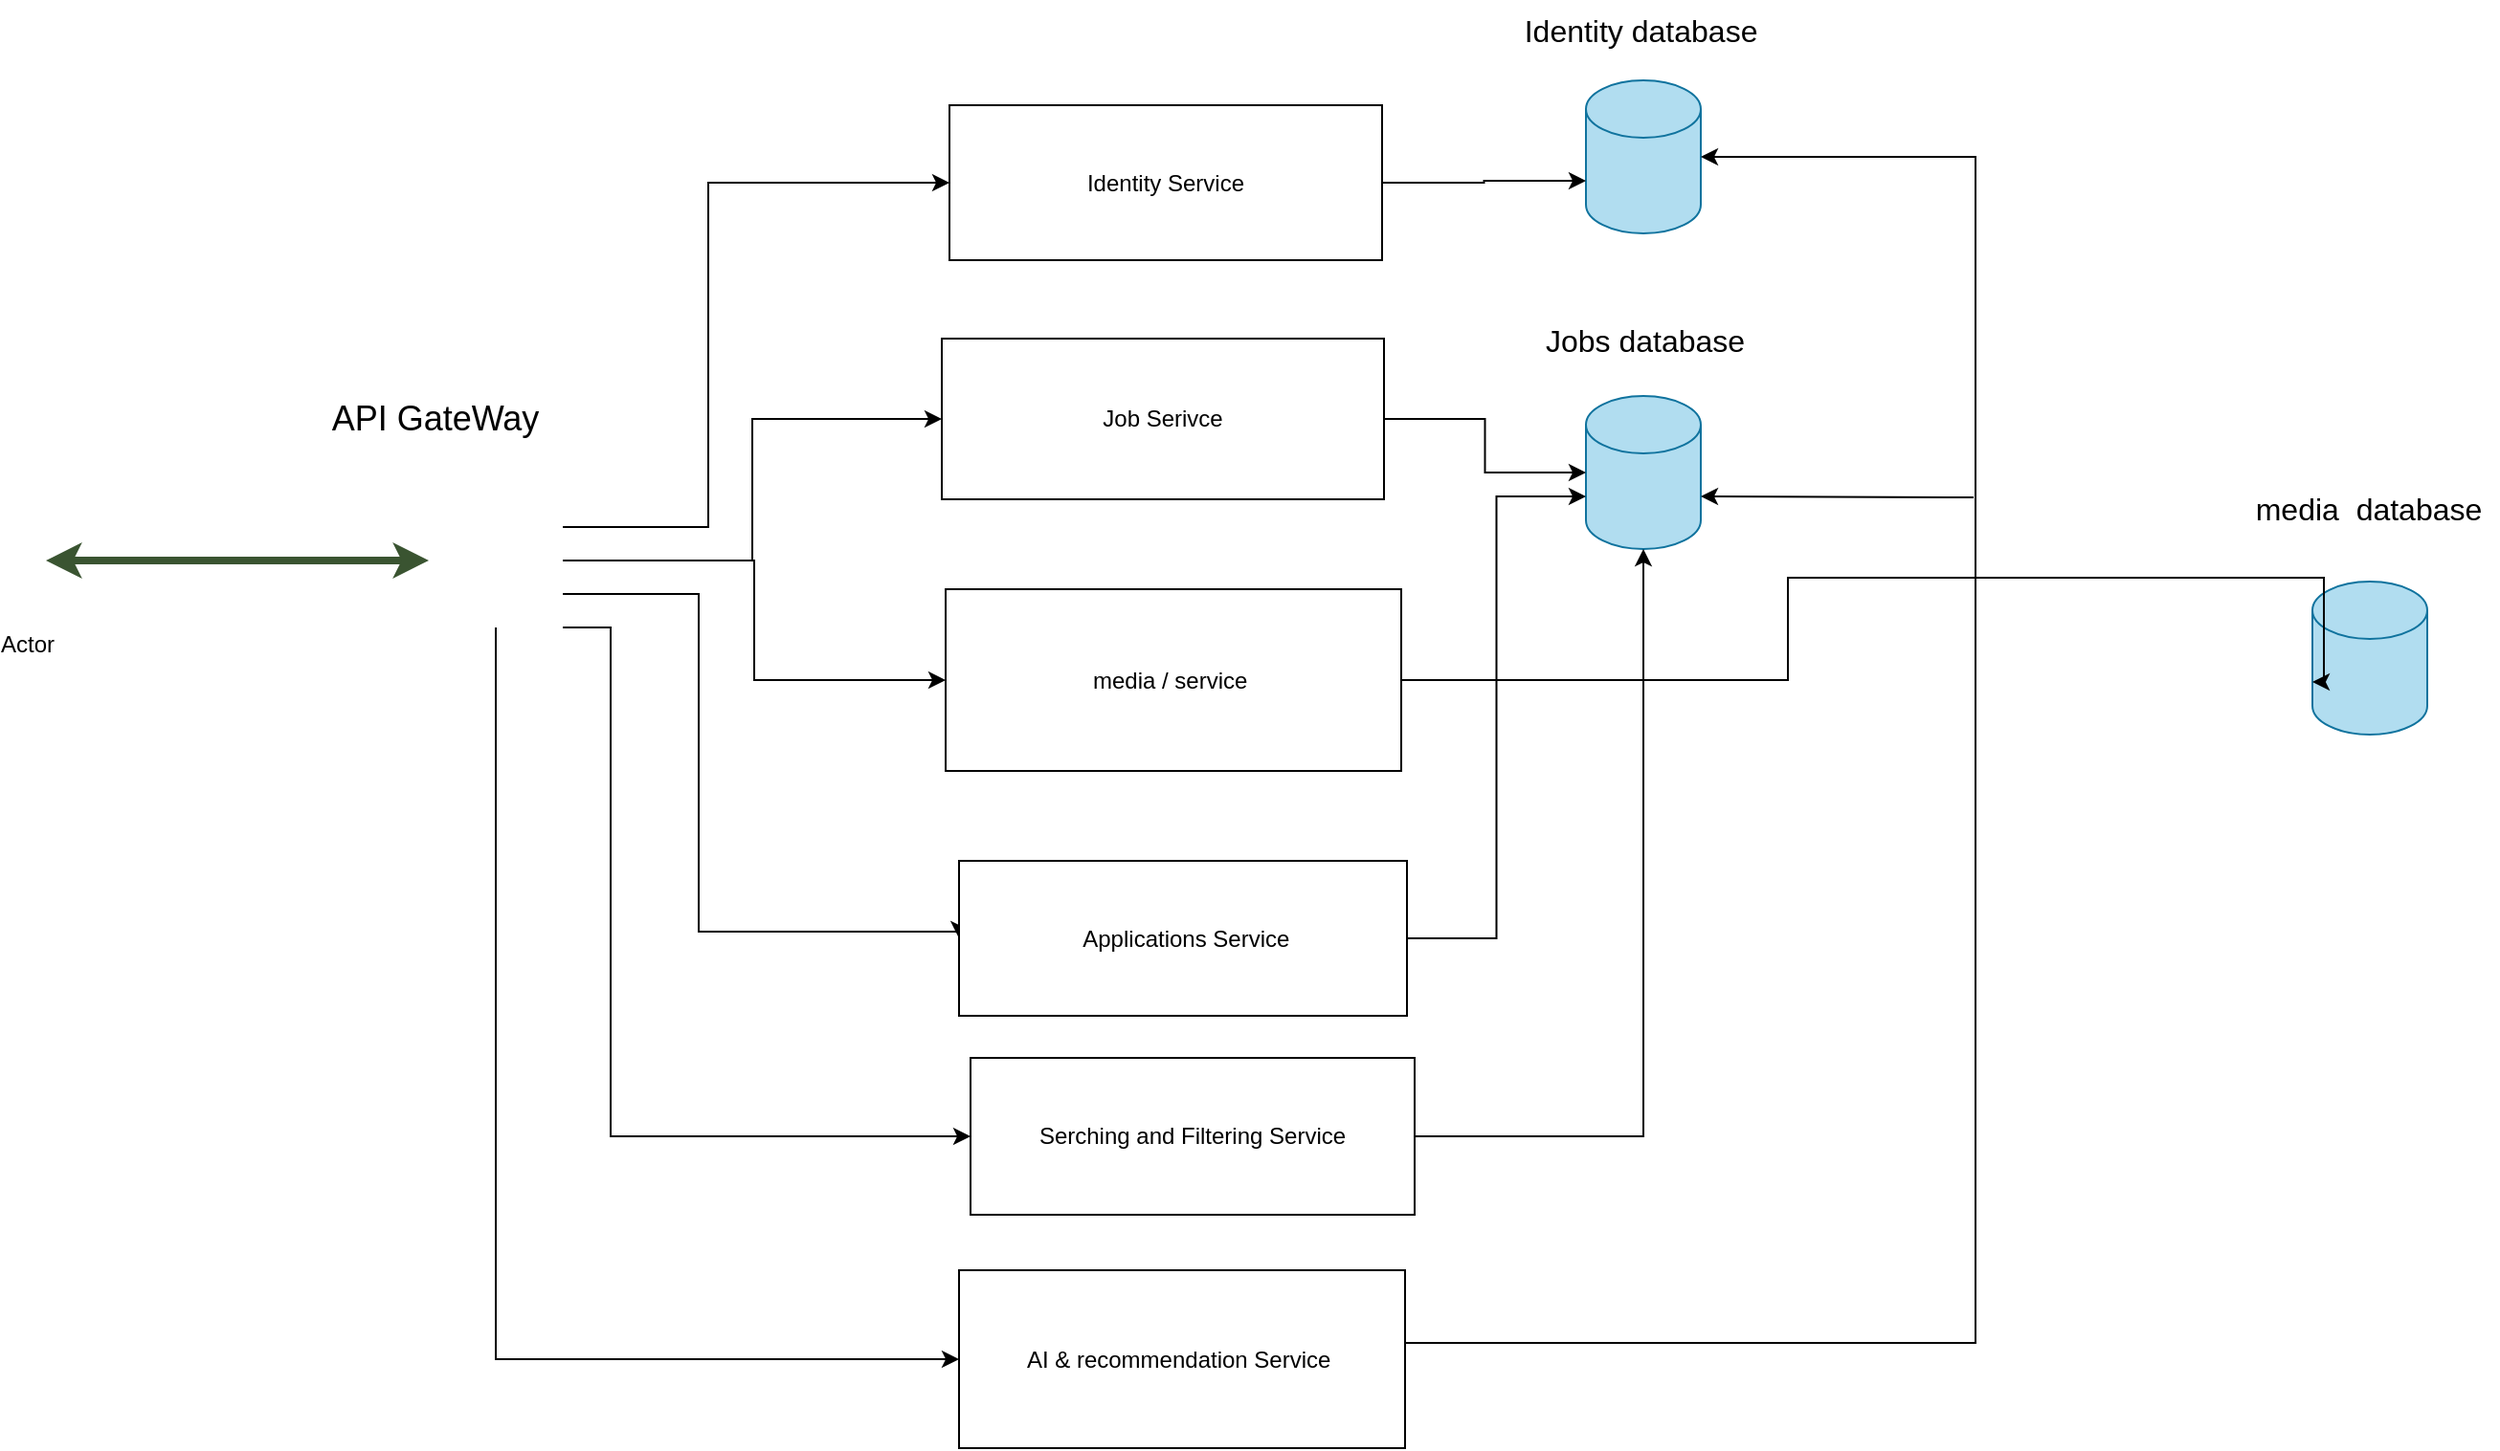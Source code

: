 <mxfile version="27.0.9">
  <diagram name="Page-1" id="qJEUayMfJxtS7BrSPIpK">
    <mxGraphModel dx="1678" dy="1029" grid="1" gridSize="1" guides="1" tooltips="1" connect="1" arrows="1" fold="1" page="1" pageScale="1" pageWidth="850" pageHeight="1100" background="none" math="0" shadow="0">
      <root>
        <mxCell id="0" />
        <mxCell id="1" parent="0" />
        <mxCell id="tVBosSetLl-9KycvmY6p-4" value="Actor" style="shape=umlActor;verticalLabelPosition=bottom;verticalAlign=top;html=1;outlineConnect=0;strokeColor=#FFFFFF;" vertex="1" parent="1">
          <mxGeometry x="40" y="380" width="20" height="60" as="geometry" />
        </mxCell>
        <mxCell id="tVBosSetLl-9KycvmY6p-26" style="edgeStyle=orthogonalEdgeStyle;rounded=0;orthogonalLoop=1;jettySize=auto;html=1;exitX=1;exitY=0.25;exitDx=0;exitDy=0;entryX=0;entryY=0.5;entryDx=0;entryDy=0;" edge="1" parent="1" source="tVBosSetLl-9KycvmY6p-7" target="tVBosSetLl-9KycvmY6p-19">
          <mxGeometry relative="1" as="geometry">
            <mxPoint x="514" y="227" as="targetPoint" />
            <mxPoint x="305" y="338.0" as="sourcePoint" />
            <Array as="points">
              <mxPoint x="406" y="393" />
              <mxPoint x="406" y="213" />
            </Array>
          </mxGeometry>
        </mxCell>
        <mxCell id="tVBosSetLl-9KycvmY6p-28" style="edgeStyle=orthogonalEdgeStyle;rounded=0;orthogonalLoop=1;jettySize=auto;html=1;entryX=0;entryY=0.5;entryDx=0;entryDy=0;exitX=1;exitY=0.75;exitDx=0;exitDy=0;" edge="1" parent="1" source="tVBosSetLl-9KycvmY6p-7" target="tVBosSetLl-9KycvmY6p-23">
          <mxGeometry relative="1" as="geometry">
            <mxPoint x="342" y="438" as="sourcePoint" />
            <mxPoint x="516" y="496.03" as="targetPoint" />
            <Array as="points">
              <mxPoint x="401" y="427" />
              <mxPoint x="401" y="604" />
              <mxPoint x="537" y="604" />
            </Array>
          </mxGeometry>
        </mxCell>
        <mxCell id="tVBosSetLl-9KycvmY6p-29" style="edgeStyle=orthogonalEdgeStyle;rounded=0;orthogonalLoop=1;jettySize=auto;html=1;exitX=1;exitY=1;exitDx=0;exitDy=0;entryX=0;entryY=0.5;entryDx=0;entryDy=0;" edge="1" parent="1" source="tVBosSetLl-9KycvmY6p-7" target="tVBosSetLl-9KycvmY6p-25">
          <mxGeometry relative="1" as="geometry">
            <Array as="points">
              <mxPoint x="355" y="445" />
              <mxPoint x="355" y="711" />
            </Array>
          </mxGeometry>
        </mxCell>
        <mxCell id="tVBosSetLl-9KycvmY6p-39" style="edgeStyle=orthogonalEdgeStyle;rounded=0;orthogonalLoop=1;jettySize=auto;html=1;exitX=1;exitY=0.5;exitDx=0;exitDy=0;entryX=0;entryY=0.5;entryDx=0;entryDy=0;" edge="1" parent="1" source="tVBosSetLl-9KycvmY6p-7" target="tVBosSetLl-9KycvmY6p-21">
          <mxGeometry relative="1" as="geometry" />
        </mxCell>
        <mxCell id="tVBosSetLl-9KycvmY6p-42" style="edgeStyle=orthogonalEdgeStyle;rounded=0;orthogonalLoop=1;jettySize=auto;html=1;exitX=0.5;exitY=1;exitDx=0;exitDy=0;entryX=0;entryY=0.5;entryDx=0;entryDy=0;" edge="1" parent="1" source="tVBosSetLl-9KycvmY6p-7" target="tVBosSetLl-9KycvmY6p-41">
          <mxGeometry relative="1" as="geometry" />
        </mxCell>
        <mxCell id="tVBosSetLl-9KycvmY6p-49" style="edgeStyle=orthogonalEdgeStyle;rounded=0;orthogonalLoop=1;jettySize=auto;html=1;exitX=1;exitY=0.5;exitDx=0;exitDy=0;entryX=0;entryY=0.5;entryDx=0;entryDy=0;" edge="1" parent="1" source="tVBosSetLl-9KycvmY6p-7" target="tVBosSetLl-9KycvmY6p-47">
          <mxGeometry relative="1" as="geometry">
            <Array as="points">
              <mxPoint x="430" y="410" />
              <mxPoint x="430" y="473" />
            </Array>
          </mxGeometry>
        </mxCell>
        <mxCell id="tVBosSetLl-9KycvmY6p-7" value="" style="shape=image;verticalLabelPosition=bottom;labelBackgroundColor=default;verticalAlign=top;aspect=fixed;imageAspect=0;image=https://icon.icepanel.io/AWS/svg/App-Integration/API-Gateway.svg;" vertex="1" parent="1">
          <mxGeometry x="260" y="375" width="70" height="70" as="geometry" />
        </mxCell>
        <mxCell id="tVBosSetLl-9KycvmY6p-12" value="" style="endArrow=classic;startArrow=classic;html=1;rounded=0;fillColor=#6d8764;strokeColor=#3A5431;strokeWidth=4;" edge="1" parent="1" source="tVBosSetLl-9KycvmY6p-4" target="tVBosSetLl-9KycvmY6p-7">
          <mxGeometry width="50" height="50" relative="1" as="geometry">
            <mxPoint x="60" y="409.41" as="sourcePoint" />
            <mxPoint x="210" y="409.41" as="targetPoint" />
          </mxGeometry>
        </mxCell>
        <mxCell id="tVBosSetLl-9KycvmY6p-13" value="&lt;div style=&quot;line-height: 130%;&quot;&gt;&lt;font style=&quot;font-size: 18px; color: light-dark(rgb(1, 1, 1), rgb(249, 246, 246));&quot;&gt;API GateWay&lt;/font&gt;&lt;div&gt;&lt;/div&gt;&lt;/div&gt;" style="text;html=1;align=center;verticalAlign=middle;resizable=0;points=[];autosize=1;strokeWidth=6;perimeterSpacing=5;" vertex="1" parent="1">
          <mxGeometry x="199" y="321" width="127" height="31" as="geometry" />
        </mxCell>
        <mxCell id="tVBosSetLl-9KycvmY6p-19" value="&lt;div&gt;Identity Service&lt;/div&gt;" style="rounded=0;whiteSpace=wrap;html=1;" vertex="1" parent="1">
          <mxGeometry x="532" y="172" width="226" height="81" as="geometry" />
        </mxCell>
        <mxCell id="tVBosSetLl-9KycvmY6p-21" value="Job Serivce" style="whiteSpace=wrap;html=1;" vertex="1" parent="1">
          <mxGeometry x="528" y="294" width="231" height="84" as="geometry" />
        </mxCell>
        <mxCell id="tVBosSetLl-9KycvmY6p-23" value="&amp;nbsp;Applications Service" style="whiteSpace=wrap;html=1;" vertex="1" parent="1">
          <mxGeometry x="537" y="567" width="234" height="81" as="geometry" />
        </mxCell>
        <mxCell id="tVBosSetLl-9KycvmY6p-25" value="Serching and Filtering Service" style="whiteSpace=wrap;html=1;" vertex="1" parent="1">
          <mxGeometry x="543" y="670" width="232" height="82" as="geometry" />
        </mxCell>
        <mxCell id="tVBosSetLl-9KycvmY6p-30" value="" style="shape=cylinder3;whiteSpace=wrap;html=1;boundedLbl=1;backgroundOutline=1;size=15;fillColor=#b1ddf0;strokeColor=#10739e;" vertex="1" parent="1">
          <mxGeometry x="864.5" y="159" width="60" height="80" as="geometry" />
        </mxCell>
        <mxCell id="tVBosSetLl-9KycvmY6p-32" value="" style="shape=cylinder3;whiteSpace=wrap;html=1;boundedLbl=1;backgroundOutline=1;size=15;fillColor=#b1ddf0;strokeColor=#10739e;" vertex="1" parent="1">
          <mxGeometry x="864.5" y="324" width="60" height="80" as="geometry" />
        </mxCell>
        <mxCell id="tVBosSetLl-9KycvmY6p-33" value="&lt;font style=&quot;font-size: 16px;&quot;&gt;Identity database&amp;nbsp;&lt;/font&gt;" style="text;html=1;align=center;verticalAlign=middle;resizable=0;points=[];autosize=1;strokeColor=none;fillColor=none;" vertex="1" parent="1">
          <mxGeometry x="822" y="117" width="145" height="32" as="geometry" />
        </mxCell>
        <mxCell id="tVBosSetLl-9KycvmY6p-34" value="&lt;font style=&quot;font-size: 16px;&quot;&gt;Jobs database&lt;/font&gt;" style="text;html=1;align=center;verticalAlign=middle;resizable=0;points=[];autosize=1;strokeColor=none;fillColor=none;" vertex="1" parent="1">
          <mxGeometry x="833" y="279" width="123" height="32" as="geometry" />
        </mxCell>
        <mxCell id="tVBosSetLl-9KycvmY6p-36" style="edgeStyle=orthogonalEdgeStyle;rounded=0;orthogonalLoop=1;jettySize=auto;html=1;exitX=1;exitY=0.5;exitDx=0;exitDy=0;entryX=0;entryY=0.5;entryDx=0;entryDy=0;entryPerimeter=0;" edge="1" parent="1" source="tVBosSetLl-9KycvmY6p-21" target="tVBosSetLl-9KycvmY6p-32">
          <mxGeometry relative="1" as="geometry" />
        </mxCell>
        <mxCell id="tVBosSetLl-9KycvmY6p-37" style="edgeStyle=orthogonalEdgeStyle;rounded=0;orthogonalLoop=1;jettySize=auto;html=1;exitX=1;exitY=0.5;exitDx=0;exitDy=0;entryX=0;entryY=0;entryDx=0;entryDy=52.5;entryPerimeter=0;" edge="1" parent="1" source="tVBosSetLl-9KycvmY6p-23" target="tVBosSetLl-9KycvmY6p-32">
          <mxGeometry relative="1" as="geometry" />
        </mxCell>
        <mxCell id="tVBosSetLl-9KycvmY6p-40" style="edgeStyle=orthogonalEdgeStyle;rounded=0;orthogonalLoop=1;jettySize=auto;html=1;exitX=1;exitY=0.5;exitDx=0;exitDy=0;entryX=0.5;entryY=1;entryDx=0;entryDy=0;entryPerimeter=0;" edge="1" parent="1" source="tVBosSetLl-9KycvmY6p-25" target="tVBosSetLl-9KycvmY6p-32">
          <mxGeometry relative="1" as="geometry" />
        </mxCell>
        <mxCell id="tVBosSetLl-9KycvmY6p-41" value="AI &amp;amp; recommendation Service&amp;nbsp;" style="whiteSpace=wrap;html=1;" vertex="1" parent="1">
          <mxGeometry x="537" y="781" width="233" height="93" as="geometry" />
        </mxCell>
        <mxCell id="tVBosSetLl-9KycvmY6p-43" style="edgeStyle=orthogonalEdgeStyle;rounded=0;orthogonalLoop=1;jettySize=auto;html=1;exitX=1;exitY=0.5;exitDx=0;exitDy=0;entryX=1;entryY=0.5;entryDx=0;entryDy=0;entryPerimeter=0;" edge="1" parent="1" source="tVBosSetLl-9KycvmY6p-41" target="tVBosSetLl-9KycvmY6p-30">
          <mxGeometry relative="1" as="geometry">
            <mxPoint x="805" y="706.5" as="sourcePoint" />
            <mxPoint x="990" y="187" as="targetPoint" />
            <Array as="points">
              <mxPoint x="770" y="819" />
              <mxPoint x="1068" y="819" />
              <mxPoint x="1068" y="199" />
            </Array>
          </mxGeometry>
        </mxCell>
        <mxCell id="tVBosSetLl-9KycvmY6p-44" value="" style="endArrow=classic;html=1;rounded=0;entryX=1;entryY=0;entryDx=0;entryDy=52.5;entryPerimeter=0;" edge="1" parent="1" target="tVBosSetLl-9KycvmY6p-32">
          <mxGeometry width="50" height="50" relative="1" as="geometry">
            <mxPoint x="1067" y="377" as="sourcePoint" />
            <mxPoint x="984" y="371" as="targetPoint" />
            <Array as="points" />
          </mxGeometry>
        </mxCell>
        <mxCell id="tVBosSetLl-9KycvmY6p-46" style="edgeStyle=orthogonalEdgeStyle;rounded=0;orthogonalLoop=1;jettySize=auto;html=1;exitX=1;exitY=0.5;exitDx=0;exitDy=0;entryX=0;entryY=0;entryDx=0;entryDy=52.5;entryPerimeter=0;" edge="1" parent="1" source="tVBosSetLl-9KycvmY6p-19" target="tVBosSetLl-9KycvmY6p-30">
          <mxGeometry relative="1" as="geometry" />
        </mxCell>
        <mxCell id="tVBosSetLl-9KycvmY6p-47" value="media / service&amp;nbsp;" style="whiteSpace=wrap;html=1;" vertex="1" parent="1">
          <mxGeometry x="530" y="425" width="238" height="95" as="geometry" />
        </mxCell>
        <mxCell id="tVBosSetLl-9KycvmY6p-50" value="" style="shape=cylinder3;whiteSpace=wrap;html=1;boundedLbl=1;backgroundOutline=1;size=15;fillColor=#b1ddf0;strokeColor=#10739e;" vertex="1" parent="1">
          <mxGeometry x="1244" y="421" width="60" height="80" as="geometry" />
        </mxCell>
        <mxCell id="tVBosSetLl-9KycvmY6p-51" style="edgeStyle=orthogonalEdgeStyle;rounded=0;orthogonalLoop=1;jettySize=auto;html=1;exitX=1;exitY=0.5;exitDx=0;exitDy=0;entryX=0;entryY=0;entryDx=0;entryDy=52.5;entryPerimeter=0;" edge="1" parent="1" source="tVBosSetLl-9KycvmY6p-47" target="tVBosSetLl-9KycvmY6p-50">
          <mxGeometry relative="1" as="geometry">
            <Array as="points">
              <mxPoint x="970" y="473" />
              <mxPoint x="970" y="419" />
              <mxPoint x="1250" y="419" />
            </Array>
          </mxGeometry>
        </mxCell>
        <mxCell id="tVBosSetLl-9KycvmY6p-53" value="&lt;font style=&quot;font-size: 16px;&quot;&gt;media&amp;nbsp; database&lt;/font&gt;" style="text;html=1;align=center;verticalAlign=middle;resizable=0;points=[];autosize=1;strokeColor=none;fillColor=none;" vertex="1" parent="1">
          <mxGeometry x="1204" y="367" width="137" height="32" as="geometry" />
        </mxCell>
      </root>
    </mxGraphModel>
  </diagram>
</mxfile>
